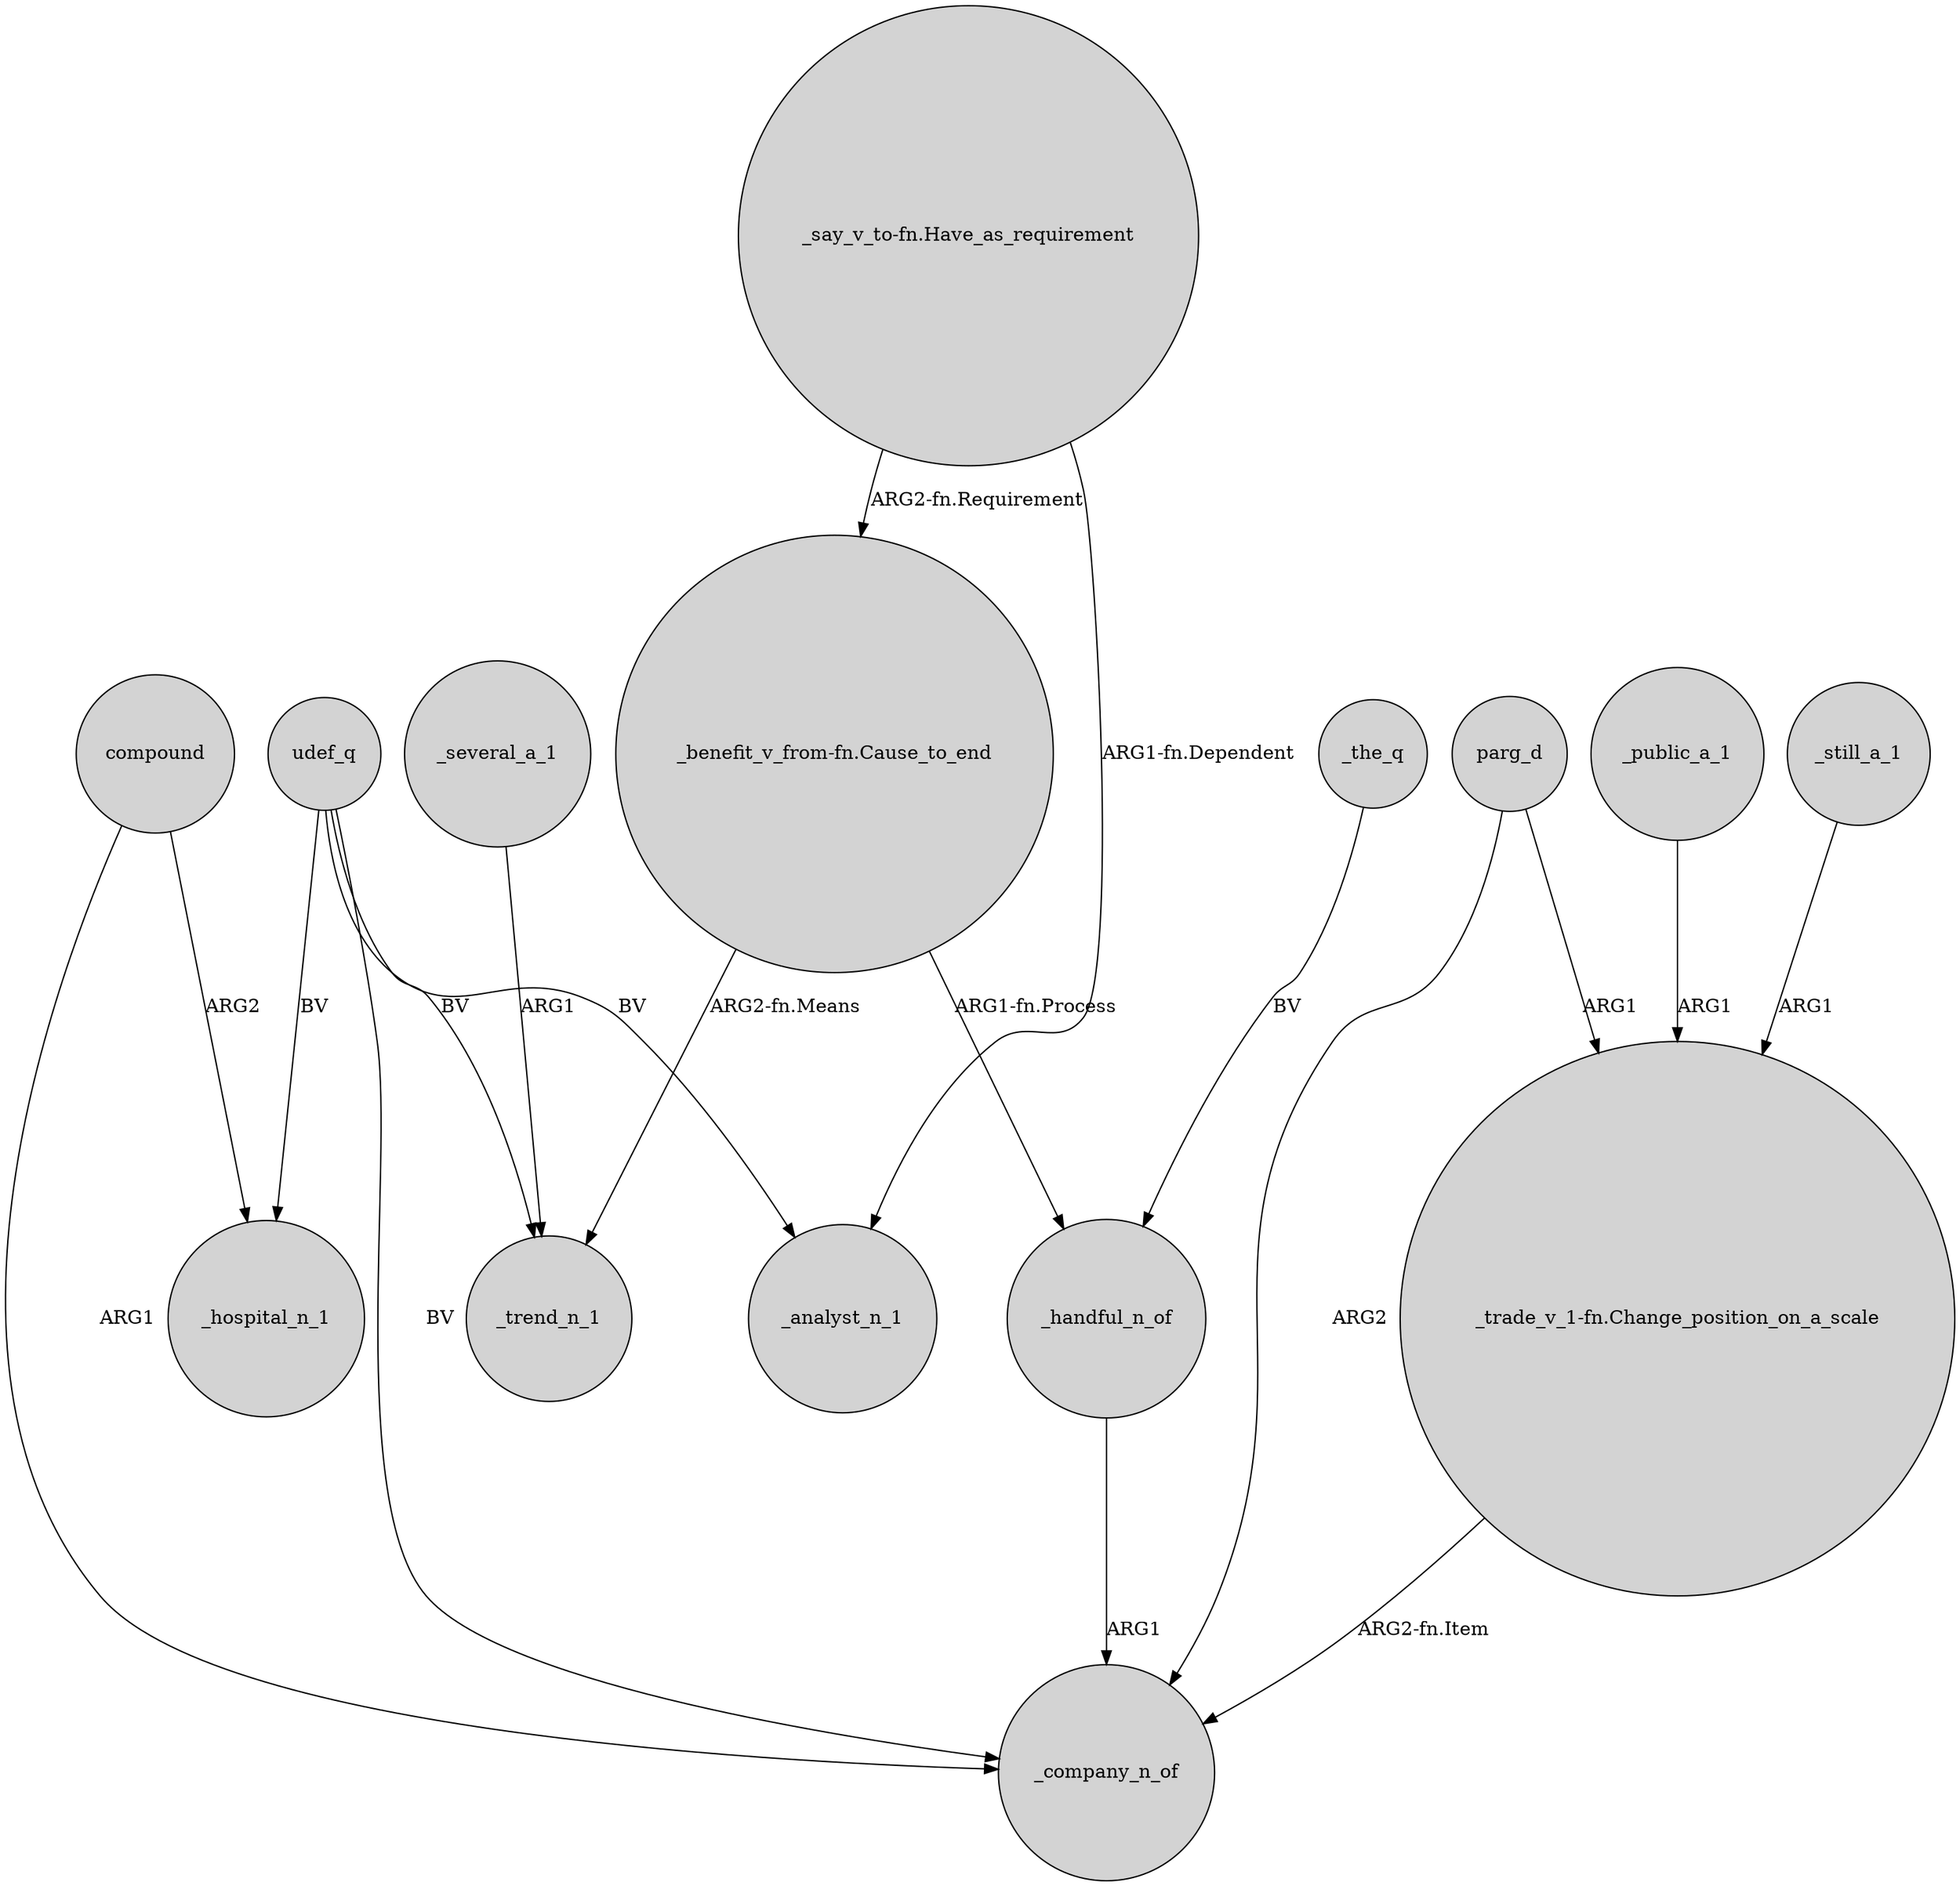 digraph {
	node [shape=circle style=filled]
	_several_a_1 -> _trend_n_1 [label=ARG1]
	"_benefit_v_from-fn.Cause_to_end" -> _handful_n_of [label="ARG1-fn.Process"]
	compound -> _company_n_of [label=ARG1]
	parg_d -> _company_n_of [label=ARG2]
	udef_q -> _trend_n_1 [label=BV]
	"_say_v_to-fn.Have_as_requirement" -> _analyst_n_1 [label="ARG1-fn.Dependent"]
	_public_a_1 -> "_trade_v_1-fn.Change_position_on_a_scale" [label=ARG1]
	udef_q -> _company_n_of [label=BV]
	"_benefit_v_from-fn.Cause_to_end" -> _trend_n_1 [label="ARG2-fn.Means"]
	udef_q -> _analyst_n_1 [label=BV]
	parg_d -> "_trade_v_1-fn.Change_position_on_a_scale" [label=ARG1]
	_still_a_1 -> "_trade_v_1-fn.Change_position_on_a_scale" [label=ARG1]
	_the_q -> _handful_n_of [label=BV]
	compound -> _hospital_n_1 [label=ARG2]
	"_trade_v_1-fn.Change_position_on_a_scale" -> _company_n_of [label="ARG2-fn.Item"]
	_handful_n_of -> _company_n_of [label=ARG1]
	"_say_v_to-fn.Have_as_requirement" -> "_benefit_v_from-fn.Cause_to_end" [label="ARG2-fn.Requirement"]
	udef_q -> _hospital_n_1 [label=BV]
}
